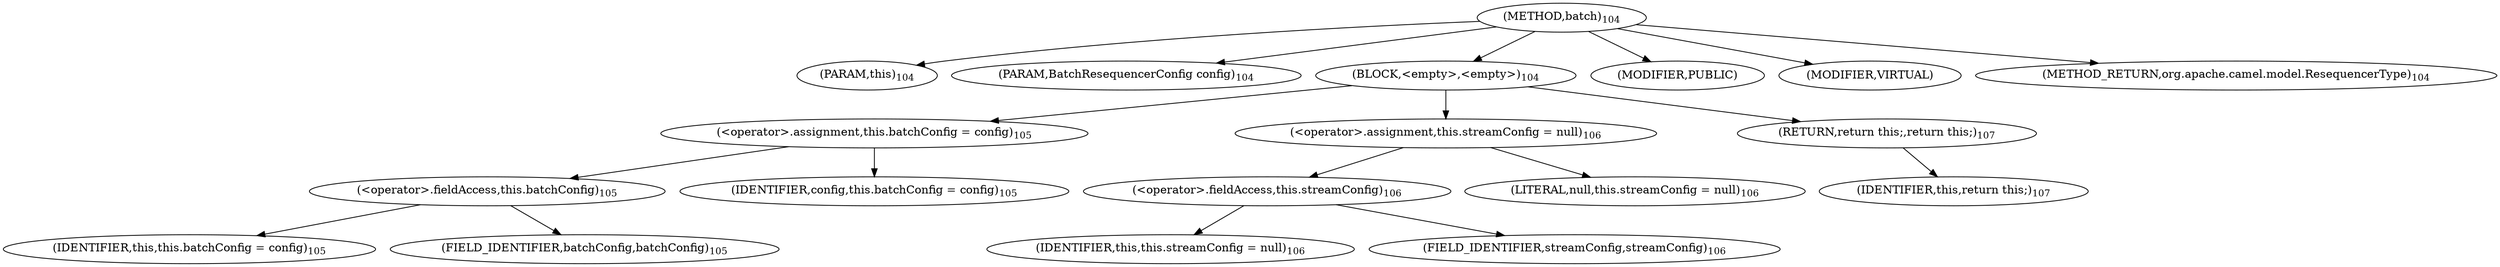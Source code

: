 digraph "batch" {  
"169" [label = <(METHOD,batch)<SUB>104</SUB>> ]
"17" [label = <(PARAM,this)<SUB>104</SUB>> ]
"170" [label = <(PARAM,BatchResequencerConfig config)<SUB>104</SUB>> ]
"171" [label = <(BLOCK,&lt;empty&gt;,&lt;empty&gt;)<SUB>104</SUB>> ]
"172" [label = <(&lt;operator&gt;.assignment,this.batchConfig = config)<SUB>105</SUB>> ]
"173" [label = <(&lt;operator&gt;.fieldAccess,this.batchConfig)<SUB>105</SUB>> ]
"16" [label = <(IDENTIFIER,this,this.batchConfig = config)<SUB>105</SUB>> ]
"174" [label = <(FIELD_IDENTIFIER,batchConfig,batchConfig)<SUB>105</SUB>> ]
"175" [label = <(IDENTIFIER,config,this.batchConfig = config)<SUB>105</SUB>> ]
"176" [label = <(&lt;operator&gt;.assignment,this.streamConfig = null)<SUB>106</SUB>> ]
"177" [label = <(&lt;operator&gt;.fieldAccess,this.streamConfig)<SUB>106</SUB>> ]
"18" [label = <(IDENTIFIER,this,this.streamConfig = null)<SUB>106</SUB>> ]
"178" [label = <(FIELD_IDENTIFIER,streamConfig,streamConfig)<SUB>106</SUB>> ]
"179" [label = <(LITERAL,null,this.streamConfig = null)<SUB>106</SUB>> ]
"180" [label = <(RETURN,return this;,return this;)<SUB>107</SUB>> ]
"19" [label = <(IDENTIFIER,this,return this;)<SUB>107</SUB>> ]
"181" [label = <(MODIFIER,PUBLIC)> ]
"182" [label = <(MODIFIER,VIRTUAL)> ]
"183" [label = <(METHOD_RETURN,org.apache.camel.model.ResequencerType)<SUB>104</SUB>> ]
  "169" -> "17" 
  "169" -> "170" 
  "169" -> "171" 
  "169" -> "181" 
  "169" -> "182" 
  "169" -> "183" 
  "171" -> "172" 
  "171" -> "176" 
  "171" -> "180" 
  "172" -> "173" 
  "172" -> "175" 
  "173" -> "16" 
  "173" -> "174" 
  "176" -> "177" 
  "176" -> "179" 
  "177" -> "18" 
  "177" -> "178" 
  "180" -> "19" 
}
